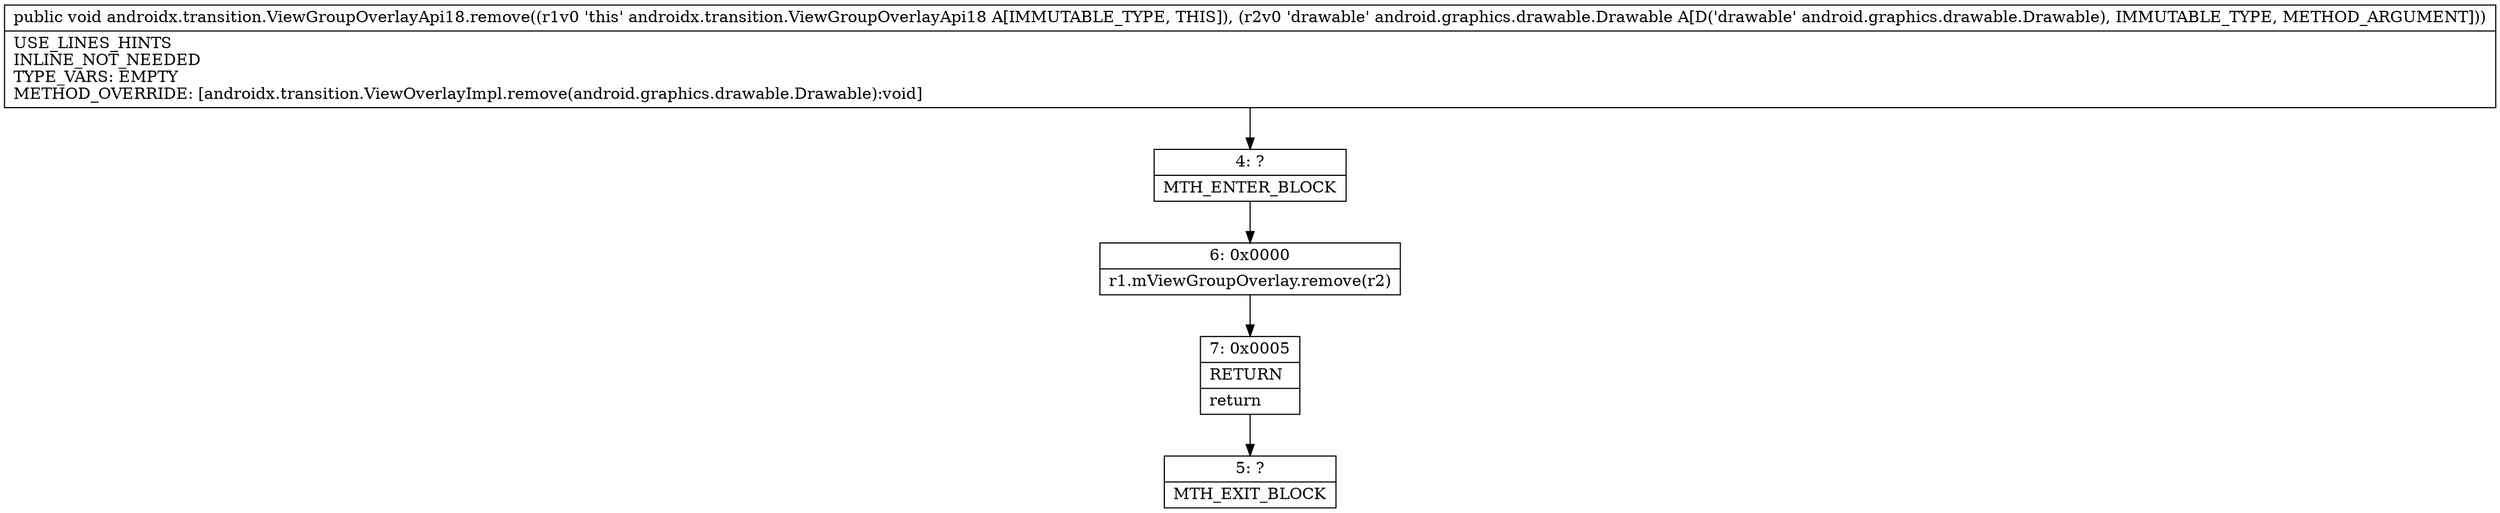digraph "CFG forandroidx.transition.ViewGroupOverlayApi18.remove(Landroid\/graphics\/drawable\/Drawable;)V" {
Node_4 [shape=record,label="{4\:\ ?|MTH_ENTER_BLOCK\l}"];
Node_6 [shape=record,label="{6\:\ 0x0000|r1.mViewGroupOverlay.remove(r2)\l}"];
Node_7 [shape=record,label="{7\:\ 0x0005|RETURN\l|return\l}"];
Node_5 [shape=record,label="{5\:\ ?|MTH_EXIT_BLOCK\l}"];
MethodNode[shape=record,label="{public void androidx.transition.ViewGroupOverlayApi18.remove((r1v0 'this' androidx.transition.ViewGroupOverlayApi18 A[IMMUTABLE_TYPE, THIS]), (r2v0 'drawable' android.graphics.drawable.Drawable A[D('drawable' android.graphics.drawable.Drawable), IMMUTABLE_TYPE, METHOD_ARGUMENT]))  | USE_LINES_HINTS\lINLINE_NOT_NEEDED\lTYPE_VARS: EMPTY\lMETHOD_OVERRIDE: [androidx.transition.ViewOverlayImpl.remove(android.graphics.drawable.Drawable):void]\l}"];
MethodNode -> Node_4;Node_4 -> Node_6;
Node_6 -> Node_7;
Node_7 -> Node_5;
}

